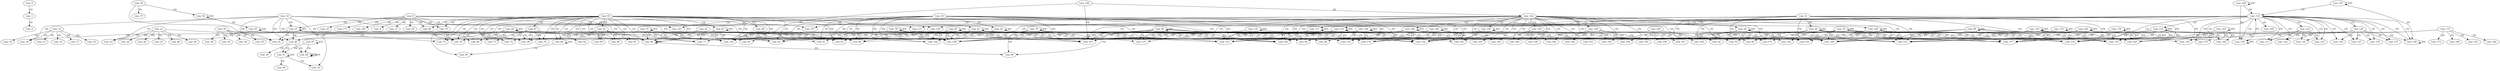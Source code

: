digraph G {
  Line_0;
  Line_1;
  Line_2;
  Line_8;
  Line_9;
  Line_11;
  Line_12;
  Line_13;
  Line_14;
  Line_10;
  Line_15;
  Line_15;
  Line_16;
  Line_17;
  Line_18;
  Line_19;
  Line_20;
  Line_21;
  Line_22;
  Line_23;
  Line_24;
  Line_24;
  Line_25;
  Line_26;
  Line_27;
  Line_28;
  Line_29;
  Line_33;
  Line_30;
  Line_34;
  Line_35;
  Line_31;
  Line_36;
  Line_37;
  Line_37;
  Line_38;
  Line_39;
  Line_40;
  Line_41;
  Line_42;
  Line_43;
  Line_44;
  Line_45;
  Line_46;
  Line_47;
  Line_47;
  Line_48;
  Line_48;
  Line_48;
  Line_46;
  Line_49;
  Line_51;
  Line_51;
  Line_53;
  Line_52;
  Line_54;
  Line_54;
  Line_55;
  Line_55;
  Line_55;
  Line_56;
  Line_57;
  Line_59;
  Line_60;
  Line_60;
  Line_61;
  Line_62;
  Line_32;
  Line_63;
  Line_63;
  Line_64;
  Line_65;
  Line_66;
  Line_67;
  Line_68;
  Line_69;
  Line_70;
  Line_71;
  Line_72;
  Line_73;
  Line_74;
  Line_75;
  Line_75;
  Line_76;
  Line_77;
  Line_78;
  Line_78;
  Line_79;
  Line_80;
  Line_81;
  Line_82;
  Line_83;
  Line_84;
  Line_85;
  Line_86;
  Line_87;
  Line_88;
  Line_88;
  Line_88;
  Line_89;
  Line_90;
  Line_95;
  Line_96;
  Line_97;
  Line_97;
  Line_98;
  Line_99;
  Line_100;
  Line_101;
  Line_102;
  Line_103;
  Line_104;
  Line_105;
  Line_106;
  Line_107;
  Line_107;
  Line_108;
  Line_108;
  Line_110;
  Line_111;
  Line_111;
  Line_112;
  Line_113;
  Line_114;
  Line_115;
  Line_116;
  Line_117;
  Line_117;
  Line_118;
  Line_119;
  Line_120;
  Line_121;
  Line_122;
  Line_123;
  Line_124;
  Line_109;
  Line_125;
  Line_125;
  Line_126;
  Line_127;
  Line_128;
  Line_129;
  Line_130;
  Line_131;
  Line_131;
  Line_132;
  Line_133;
  Line_134;
  Line_135;
  Line_136;
  Line_137;
  Line_138;
  Line_138;
  Line_138;
  Line_139;
  Line_139;
  Line_139;
  Line_140;
  Line_142;
  Line_142;
  Line_143;
  Line_143;
  Line_144;
  Line_145;
  Line_146;
  Line_147;
  Line_147;
  Line_148;
  Line_149;
  Line_150;
  Line_150;
  Line_151;
  Line_152;
  Line_153;
  Line_154;
  Line_155;
  Line_156;
  Line_157;
  Line_157;
  Line_158;
  Line_159;
  Line_160;
  Line_161;
  Line_162;
  Line_163;
  Line_163;
  Line_164;
  Line_165;
  Line_166;
  Line_167;
  Line_168;
  Line_169;
  Line_171;
  Line_172;
  Line_173;
  Line_174;
  Line_175;
  Line_176;
  Line_177;
  Line_178;
  Line_179;
  Line_180;
  Line_181;
  Line_182;
  Line_183;
  Line_0 -> Line_1 [ label="CD" ];
  Line_1 -> Line_2 [ label="CD" ];
  Line_8 -> Line_9 [ label="FD" ];
  Line_8 -> Line_11 [ label="FD" ];
  Line_12 -> Line_13 [ label="FD" ];
  Line_12 -> Line_14 [ label="FD" ];
  Line_10 -> Line_15 [ label="FD" ];
  Line_15 -> Line_15 [ label="FD" ];
  Line_8 -> Line_15 [ label="FD" ];
  Line_12 -> Line_16 [ label="FD" ];
  Line_10 -> Line_16 [ label="FD" ];
  Line_15 -> Line_16 [ label="FD" ];
  Line_12 -> Line_17 [ label="FD" ];
  Line_12 -> Line_18 [ label="FD" ];
  Line_12 -> Line_19 [ label="FD" ];
  Line_8 -> Line_20 [ label="FD" ];
  Line_21 -> Line_22 [ label="FD" ];
  Line_21 -> Line_23 [ label="FD" ];
  Line_10 -> Line_23 [ label="FD" ];
  Line_15 -> Line_23 [ label="FD" ];
  Line_24 -> Line_24 [ label="FD" ];
  Line_21 -> Line_25 [ label="FD" ];
  Line_10 -> Line_25 [ label="FD" ];
  Line_15 -> Line_25 [ label="FD" ];
  Line_24 -> Line_25 [ label="FD" ];
  Line_21 -> Line_26 [ label="FD" ];
  Line_21 -> Line_27 [ label="FD" ];
  Line_21 -> Line_28 [ label="FD" ];
  Line_21 -> Line_29 [ label="FD" ];
  Line_8 -> Line_33 [ label="FD" ];
  Line_30 -> Line_34 [ label="FD" ];
  Line_34 -> Line_34 [ label="FD" ];
  Line_30 -> Line_35 [ label="FD" ];
  Line_34 -> Line_35 [ label="FD" ];
  Line_10 -> Line_35 [ label="FD" ];
  Line_15 -> Line_35 [ label="FD" ];
  Line_24 -> Line_35 [ label="FD" ];
  Line_31 -> Line_36 [ label="FD" ];
  Line_36 -> Line_36 [ label="FD" ];
  Line_37 -> Line_37 [ label="FD" ];
  Line_31 -> Line_38 [ label="FD" ];
  Line_36 -> Line_38 [ label="FD" ];
  Line_10 -> Line_38 [ label="FD" ];
  Line_15 -> Line_38 [ label="FD" ];
  Line_24 -> Line_38 [ label="FD" ];
  Line_37 -> Line_38 [ label="FD" ];
  Line_39 -> Line_40 [ label="FD" ];
  Line_39 -> Line_41 [ label="FD" ];
  Line_30 -> Line_41 [ label="FD" ];
  Line_34 -> Line_41 [ label="FD" ];
  Line_39 -> Line_42 [ label="FD" ];
  Line_31 -> Line_42 [ label="FD" ];
  Line_36 -> Line_42 [ label="FD" ];
  Line_39 -> Line_43 [ label="FD" ];
  Line_39 -> Line_44 [ label="FD" ];
  Line_39 -> Line_45 [ label="FD" ];
  Line_10 -> Line_46 [ label="FD" ];
  Line_15 -> Line_46 [ label="FD" ];
  Line_24 -> Line_46 [ label="FD" ];
  Line_37 -> Line_46 [ label="FD" ];
  Line_47 -> Line_47 [ label="CD" ];
  Line_48 -> Line_48 [ label="CD" ];
  Line_48 -> Line_48 [ label="CD" ];
  Line_47 -> Line_48 [ label="FD" ];
  Line_46 -> Line_48 [ label="FD" ];
  Line_46 -> Line_49 [ label="FD" ];
  Line_51 -> Line_51 [ label="CD" ];
  Line_47 -> Line_51 [ label="FD" ];
  Line_46 -> Line_51 [ label="FD" ];
  Line_51 -> Line_53 [ label="FD" ];
  Line_52 -> Line_53 [ label="FD" ];
  Line_54 -> Line_54 [ label="CD" ];
  Line_52 -> Line_54 [ label="FD" ];
  Line_55 -> Line_55 [ label="CD" ];
  Line_54 -> Line_55 [ label="FD" ];
  Line_51 -> Line_56 [ label="FD" ];
  Line_52 -> Line_57 [ label="FD" ];
  Line_59 -> Line_60 [ label="CD" ];
  Line_8 -> Line_60 [ label="FD" ];
  Line_59 -> Line_61 [ label="CD" ];
  Line_61 -> Line_61 [ label="FD" ];
  Line_59 -> Line_62 [ label="CD" ];
  Line_61 -> Line_62 [ label="FD" ];
  Line_30 -> Line_62 [ label="FD" ];
  Line_34 -> Line_62 [ label="FD" ];
  Line_32 -> Line_62 [ label="FD" ];
  Line_59 -> Line_63 [ label="CD" ];
  Line_63 -> Line_63 [ label="FD" ];
  Line_59 -> Line_64 [ label="CD" ];
  Line_64 -> Line_64 [ label="FD" ];
  Line_59 -> Line_65 [ label="CD" ];
  Line_64 -> Line_65 [ label="FD" ];
  Line_63 -> Line_65 [ label="FD" ];
  Line_59 -> Line_66 [ label="CD" ];
  Line_66 -> Line_66 [ label="FD" ];
  Line_32 -> Line_66 [ label="FD" ];
  Line_63 -> Line_66 [ label="FD" ];
  Line_10 -> Line_66 [ label="FD" ];
  Line_15 -> Line_66 [ label="FD" ];
  Line_24 -> Line_66 [ label="FD" ];
  Line_37 -> Line_66 [ label="FD" ];
  Line_59 -> Line_67 [ label="CD" ];
  Line_59 -> Line_68 [ label="CD" ];
  Line_67 -> Line_68 [ label="FD" ];
  Line_59 -> Line_69 [ label="CD" ];
  Line_67 -> Line_69 [ label="FD" ];
  Line_61 -> Line_69 [ label="FD" ];
  Line_30 -> Line_69 [ label="FD" ];
  Line_34 -> Line_69 [ label="FD" ];
  Line_59 -> Line_70 [ label="CD" ];
  Line_67 -> Line_70 [ label="FD" ];
  Line_64 -> Line_70 [ label="FD" ];
  Line_31 -> Line_70 [ label="FD" ];
  Line_36 -> Line_70 [ label="FD" ];
  Line_59 -> Line_71 [ label="CD" ];
  Line_67 -> Line_71 [ label="FD" ];
  Line_59 -> Line_72 [ label="CD" ];
  Line_67 -> Line_72 [ label="FD" ];
  Line_59 -> Line_73 [ label="CD" ];
  Line_67 -> Line_73 [ label="FD" ];
  Line_55 -> Line_73 [ label="FD" ];
  Line_59 -> Line_74 [ label="CD" ];
  Line_67 -> Line_74 [ label="FD" ];
  Line_59 -> Line_75 [ label="CD" ];
  Line_8 -> Line_75 [ label="FD" ];
  Line_76 -> Line_76 [ label="FD" ];
  Line_59 -> Line_77 [ label="CD" ];
  Line_61 -> Line_77 [ label="FD" ];
  Line_76 -> Line_77 [ label="FD" ];
  Line_63 -> Line_77 [ label="FD" ];
  Line_37 -> Line_77 [ label="FD" ];
  Line_78 -> Line_78 [ label="FD" ];
  Line_79 -> Line_79 [ label="FD" ];
  Line_79 -> Line_80 [ label="FD" ];
  Line_78 -> Line_80 [ label="FD" ];
  Line_59 -> Line_81 [ label="CD" ];
  Line_59 -> Line_82 [ label="CD" ];
  Line_81 -> Line_82 [ label="FD" ];
  Line_59 -> Line_83 [ label="CD" ];
  Line_81 -> Line_83 [ label="FD" ];
  Line_61 -> Line_83 [ label="FD" ];
  Line_76 -> Line_83 [ label="FD" ];
  Line_30 -> Line_83 [ label="FD" ];
  Line_34 -> Line_83 [ label="FD" ];
  Line_59 -> Line_84 [ label="CD" ];
  Line_81 -> Line_84 [ label="FD" ];
  Line_64 -> Line_84 [ label="FD" ];
  Line_79 -> Line_84 [ label="FD" ];
  Line_31 -> Line_84 [ label="FD" ];
  Line_36 -> Line_84 [ label="FD" ];
  Line_59 -> Line_85 [ label="CD" ];
  Line_81 -> Line_85 [ label="FD" ];
  Line_59 -> Line_86 [ label="CD" ];
  Line_81 -> Line_86 [ label="FD" ];
  Line_59 -> Line_87 [ label="CD" ];
  Line_81 -> Line_87 [ label="FD" ];
  Line_59 -> Line_88 [ label="CD" ];
  Line_88 -> Line_88 [ label="CD" ];
  Line_81 -> Line_88 [ label="FD" ];
  Line_59 -> Line_89 [ label="CD" ];
  Line_59 -> Line_90 [ label="CD" ];
  Line_88 -> Line_90 [ label="FD" ];
  Line_95 -> Line_95 [ label="FD" ];
  Line_76 -> Line_96 [ label="FD" ];
  Line_95 -> Line_96 [ label="FD" ];
  Line_66 -> Line_96 [ label="FD" ];
  Line_97 -> Line_97 [ label="FD" ];
  Line_98 -> Line_98 [ label="FD" ];
  Line_98 -> Line_99 [ label="FD" ];
  Line_97 -> Line_99 [ label="FD" ];
  Line_100 -> Line_101 [ label="FD" ];
  Line_100 -> Line_102 [ label="FD" ];
  Line_61 -> Line_102 [ label="FD" ];
  Line_76 -> Line_102 [ label="FD" ];
  Line_30 -> Line_102 [ label="FD" ];
  Line_34 -> Line_102 [ label="FD" ];
  Line_95 -> Line_102 [ label="FD" ];
  Line_100 -> Line_103 [ label="FD" ];
  Line_64 -> Line_103 [ label="FD" ];
  Line_79 -> Line_103 [ label="FD" ];
  Line_31 -> Line_103 [ label="FD" ];
  Line_36 -> Line_103 [ label="FD" ];
  Line_98 -> Line_103 [ label="FD" ];
  Line_100 -> Line_104 [ label="FD" ];
  Line_100 -> Line_105 [ label="FD" ];
  Line_100 -> Line_106 [ label="FD" ];
  Line_107 -> Line_107 [ label="CD" ];
  Line_108 -> Line_108 [ label="CD" ];
  Line_107 -> Line_110 [ label="FD" ];
  Line_108 -> Line_110 [ label="FD" ];
  Line_110 -> Line_111 [ label="CD" ];
  Line_8 -> Line_111 [ label="FD" ];
  Line_110 -> Line_112 [ label="CD" ];
  Line_110 -> Line_113 [ label="CD" ];
  Line_112 -> Line_113 [ label="FD" ];
  Line_110 -> Line_114 [ label="CD" ];
  Line_114 -> Line_114 [ label="FD" ];
  Line_110 -> Line_115 [ label="CD" ];
  Line_114 -> Line_115 [ label="FD" ];
  Line_95 -> Line_115 [ label="FD" ];
  Line_78 -> Line_115 [ label="FD" ];
  Line_97 -> Line_115 [ label="FD" ];
  Line_110 -> Line_116 [ label="CD" ];
  Line_116 -> Line_116 [ label="FD" ];
  Line_110 -> Line_117 [ label="CD" ];
  Line_117 -> Line_117 [ label="FD" ];
  Line_110 -> Line_118 [ label="CD" ];
  Line_116 -> Line_118 [ label="FD" ];
  Line_117 -> Line_118 [ label="FD" ];
  Line_110 -> Line_119 [ label="CD" ];
  Line_112 -> Line_119 [ label="FD" ];
  Line_114 -> Line_119 [ label="FD" ];
  Line_61 -> Line_119 [ label="FD" ];
  Line_76 -> Line_119 [ label="FD" ];
  Line_30 -> Line_119 [ label="FD" ];
  Line_34 -> Line_119 [ label="FD" ];
  Line_95 -> Line_119 [ label="FD" ];
  Line_110 -> Line_120 [ label="CD" ];
  Line_112 -> Line_120 [ label="FD" ];
  Line_116 -> Line_120 [ label="FD" ];
  Line_64 -> Line_120 [ label="FD" ];
  Line_79 -> Line_120 [ label="FD" ];
  Line_31 -> Line_120 [ label="FD" ];
  Line_36 -> Line_120 [ label="FD" ];
  Line_98 -> Line_120 [ label="FD" ];
  Line_110 -> Line_121 [ label="CD" ];
  Line_112 -> Line_121 [ label="FD" ];
  Line_110 -> Line_122 [ label="CD" ];
  Line_112 -> Line_122 [ label="FD" ];
  Line_110 -> Line_123 [ label="CD" ];
  Line_112 -> Line_123 [ label="FD" ];
  Line_110 -> Line_124 [ label="CD" ];
  Line_109 -> Line_124 [ label="FD" ];
  Line_117 -> Line_124 [ label="FD" ];
  Line_63 -> Line_124 [ label="FD" ];
  Line_78 -> Line_124 [ label="FD" ];
  Line_10 -> Line_124 [ label="FD" ];
  Line_15 -> Line_124 [ label="FD" ];
  Line_24 -> Line_124 [ label="FD" ];
  Line_37 -> Line_124 [ label="FD" ];
  Line_97 -> Line_124 [ label="FD" ];
  Line_110 -> Line_125 [ label="CD" ];
  Line_8 -> Line_125 [ label="FD" ];
  Line_110 -> Line_126 [ label="CD" ];
  Line_110 -> Line_127 [ label="CD" ];
  Line_126 -> Line_127 [ label="FD" ];
  Line_128 -> Line_128 [ label="FD" ];
  Line_128 -> Line_129 [ label="FD" ];
  Line_117 -> Line_129 [ label="FD" ];
  Line_130 -> Line_130 [ label="FD" ];
  Line_131 -> Line_131 [ label="FD" ];
  Line_130 -> Line_132 [ label="FD" ];
  Line_131 -> Line_132 [ label="FD" ];
  Line_110 -> Line_133 [ label="CD" ];
  Line_126 -> Line_133 [ label="FD" ];
  Line_114 -> Line_133 [ label="FD" ];
  Line_128 -> Line_133 [ label="FD" ];
  Line_61 -> Line_133 [ label="FD" ];
  Line_76 -> Line_133 [ label="FD" ];
  Line_30 -> Line_133 [ label="FD" ];
  Line_34 -> Line_133 [ label="FD" ];
  Line_95 -> Line_133 [ label="FD" ];
  Line_110 -> Line_134 [ label="CD" ];
  Line_126 -> Line_134 [ label="FD" ];
  Line_116 -> Line_134 [ label="FD" ];
  Line_130 -> Line_134 [ label="FD" ];
  Line_64 -> Line_134 [ label="FD" ];
  Line_79 -> Line_134 [ label="FD" ];
  Line_31 -> Line_134 [ label="FD" ];
  Line_36 -> Line_134 [ label="FD" ];
  Line_98 -> Line_134 [ label="FD" ];
  Line_110 -> Line_135 [ label="CD" ];
  Line_126 -> Line_135 [ label="FD" ];
  Line_110 -> Line_136 [ label="CD" ];
  Line_126 -> Line_136 [ label="FD" ];
  Line_110 -> Line_137 [ label="CD" ];
  Line_126 -> Line_137 [ label="FD" ];
  Line_110 -> Line_138 [ label="CD" ];
  Line_138 -> Line_138 [ label="FD" ];
  Line_107 -> Line_138 [ label="FD" ];
  Line_126 -> Line_138 [ label="FD" ];
  Line_110 -> Line_139 [ label="CD" ];
  Line_139 -> Line_139 [ label="FD" ];
  Line_108 -> Line_139 [ label="FD" ];
  Line_126 -> Line_139 [ label="FD" ];
  Line_110 -> Line_140 [ label="CD" ];
  Line_109 -> Line_142 [ label="FD" ];
  Line_142 -> Line_143 [ label="CD" ];
  Line_8 -> Line_143 [ label="FD" ];
  Line_142 -> Line_144 [ label="CD" ];
  Line_142 -> Line_145 [ label="CD" ];
  Line_144 -> Line_145 [ label="FD" ];
  Line_142 -> Line_146 [ label="CD" ];
  Line_146 -> Line_146 [ label="FD" ];
  Line_142 -> Line_147 [ label="CD" ];
  Line_146 -> Line_147 [ label="FD" ];
  Line_114 -> Line_147 [ label="FD" ];
  Line_128 -> Line_147 [ label="FD" ];
  Line_61 -> Line_147 [ label="FD" ];
  Line_76 -> Line_147 [ label="FD" ];
  Line_30 -> Line_147 [ label="FD" ];
  Line_34 -> Line_147 [ label="FD" ];
  Line_95 -> Line_147 [ label="FD" ];
  Line_109 -> Line_147 [ label="FD" ];
  Line_142 -> Line_148 [ label="CD" ];
  Line_146 -> Line_148 [ label="FD" ];
  Line_114 -> Line_148 [ label="FD" ];
  Line_128 -> Line_148 [ label="FD" ];
  Line_61 -> Line_148 [ label="FD" ];
  Line_76 -> Line_148 [ label="FD" ];
  Line_30 -> Line_148 [ label="FD" ];
  Line_34 -> Line_148 [ label="FD" ];
  Line_95 -> Line_148 [ label="FD" ];
  Line_117 -> Line_148 [ label="FD" ];
  Line_131 -> Line_148 [ label="FD" ];
  Line_63 -> Line_148 [ label="FD" ];
  Line_78 -> Line_148 [ label="FD" ];
  Line_10 -> Line_148 [ label="FD" ];
  Line_15 -> Line_148 [ label="FD" ];
  Line_24 -> Line_148 [ label="FD" ];
  Line_37 -> Line_148 [ label="FD" ];
  Line_97 -> Line_148 [ label="FD" ];
  Line_142 -> Line_149 [ label="CD" ];
  Line_149 -> Line_149 [ label="FD" ];
  Line_142 -> Line_150 [ label="CD" ];
  Line_150 -> Line_150 [ label="FD" ];
  Line_142 -> Line_151 [ label="CD" ];
  Line_149 -> Line_151 [ label="FD" ];
  Line_150 -> Line_151 [ label="FD" ];
  Line_142 -> Line_152 [ label="CD" ];
  Line_144 -> Line_152 [ label="FD" ];
  Line_146 -> Line_152 [ label="FD" ];
  Line_114 -> Line_152 [ label="FD" ];
  Line_128 -> Line_152 [ label="FD" ];
  Line_61 -> Line_152 [ label="FD" ];
  Line_76 -> Line_152 [ label="FD" ];
  Line_30 -> Line_152 [ label="FD" ];
  Line_34 -> Line_152 [ label="FD" ];
  Line_95 -> Line_152 [ label="FD" ];
  Line_142 -> Line_153 [ label="CD" ];
  Line_144 -> Line_153 [ label="FD" ];
  Line_149 -> Line_153 [ label="FD" ];
  Line_116 -> Line_153 [ label="FD" ];
  Line_130 -> Line_153 [ label="FD" ];
  Line_64 -> Line_153 [ label="FD" ];
  Line_79 -> Line_153 [ label="FD" ];
  Line_31 -> Line_153 [ label="FD" ];
  Line_36 -> Line_153 [ label="FD" ];
  Line_98 -> Line_153 [ label="FD" ];
  Line_142 -> Line_154 [ label="CD" ];
  Line_144 -> Line_154 [ label="FD" ];
  Line_142 -> Line_155 [ label="CD" ];
  Line_144 -> Line_155 [ label="FD" ];
  Line_142 -> Line_156 [ label="CD" ];
  Line_144 -> Line_156 [ label="FD" ];
  Line_142 -> Line_157 [ label="CD" ];
  Line_8 -> Line_157 [ label="FD" ];
  Line_142 -> Line_158 [ label="CD" ];
  Line_142 -> Line_159 [ label="CD" ];
  Line_158 -> Line_159 [ label="FD" ];
  Line_160 -> Line_160 [ label="FD" ];
  Line_142 -> Line_161 [ label="CD" ];
  Line_146 -> Line_161 [ label="FD" ];
  Line_160 -> Line_161 [ label="FD" ];
  Line_150 -> Line_161 [ label="FD" ];
  Line_131 -> Line_161 [ label="FD" ];
  Line_162 -> Line_162 [ label="FD" ];
  Line_163 -> Line_163 [ label="FD" ];
  Line_162 -> Line_164 [ label="FD" ];
  Line_163 -> Line_164 [ label="FD" ];
  Line_142 -> Line_165 [ label="CD" ];
  Line_158 -> Line_165 [ label="FD" ];
  Line_146 -> Line_165 [ label="FD" ];
  Line_160 -> Line_165 [ label="FD" ];
  Line_114 -> Line_165 [ label="FD" ];
  Line_128 -> Line_165 [ label="FD" ];
  Line_61 -> Line_165 [ label="FD" ];
  Line_76 -> Line_165 [ label="FD" ];
  Line_30 -> Line_165 [ label="FD" ];
  Line_34 -> Line_165 [ label="FD" ];
  Line_95 -> Line_165 [ label="FD" ];
  Line_142 -> Line_166 [ label="CD" ];
  Line_158 -> Line_166 [ label="FD" ];
  Line_149 -> Line_166 [ label="FD" ];
  Line_162 -> Line_166 [ label="FD" ];
  Line_116 -> Line_166 [ label="FD" ];
  Line_130 -> Line_166 [ label="FD" ];
  Line_64 -> Line_166 [ label="FD" ];
  Line_79 -> Line_166 [ label="FD" ];
  Line_31 -> Line_166 [ label="FD" ];
  Line_36 -> Line_166 [ label="FD" ];
  Line_98 -> Line_166 [ label="FD" ];
  Line_142 -> Line_167 [ label="CD" ];
  Line_158 -> Line_167 [ label="FD" ];
  Line_142 -> Line_168 [ label="CD" ];
  Line_158 -> Line_168 [ label="FD" ];
  Line_142 -> Line_169 [ label="CD" ];
  Line_158 -> Line_169 [ label="FD" ];
  Line_8 -> Line_171 [ label="FD" ];
  Line_172 -> Line_173 [ label="FD" ];
  Line_174 -> Line_174 [ label="FD" ];
  Line_174 -> Line_175 [ label="FD" ];
  Line_163 -> Line_175 [ label="FD" ];
  Line_176 -> Line_176 [ label="FD" ];
  Line_149 -> Line_177 [ label="FD" ];
  Line_162 -> Line_177 [ label="FD" ];
  Line_116 -> Line_177 [ label="FD" ];
  Line_130 -> Line_177 [ label="FD" ];
  Line_64 -> Line_177 [ label="FD" ];
  Line_79 -> Line_177 [ label="FD" ];
  Line_31 -> Line_177 [ label="FD" ];
  Line_36 -> Line_177 [ label="FD" ];
  Line_98 -> Line_177 [ label="FD" ];
  Line_176 -> Line_177 [ label="FD" ];
  Line_172 -> Line_178 [ label="FD" ];
  Line_146 -> Line_178 [ label="FD" ];
  Line_160 -> Line_178 [ label="FD" ];
  Line_114 -> Line_178 [ label="FD" ];
  Line_128 -> Line_178 [ label="FD" ];
  Line_61 -> Line_178 [ label="FD" ];
  Line_76 -> Line_178 [ label="FD" ];
  Line_30 -> Line_178 [ label="FD" ];
  Line_34 -> Line_178 [ label="FD" ];
  Line_95 -> Line_178 [ label="FD" ];
  Line_174 -> Line_178 [ label="FD" ];
  Line_172 -> Line_179 [ label="FD" ];
  Line_149 -> Line_179 [ label="FD" ];
  Line_162 -> Line_179 [ label="FD" ];
  Line_116 -> Line_179 [ label="FD" ];
  Line_130 -> Line_179 [ label="FD" ];
  Line_64 -> Line_179 [ label="FD" ];
  Line_79 -> Line_179 [ label="FD" ];
  Line_31 -> Line_179 [ label="FD" ];
  Line_36 -> Line_179 [ label="FD" ];
  Line_98 -> Line_179 [ label="FD" ];
  Line_176 -> Line_179 [ label="FD" ];
  Line_172 -> Line_180 [ label="FD" ];
  Line_172 -> Line_181 [ label="FD" ];
  Line_172 -> Line_182 [ label="FD" ];
  Line_8 -> Line_183 [ label="FD" ];
  Line_78 -> Line_66 [ label="FD" ];
  Line_76 -> Line_69 [ label="FD" ];
  Line_79 -> Line_70 [ label="FD" ];
  Line_138 -> Line_110 [ label="FD" ];
  Line_139 -> Line_110 [ label="FD" ];
  Line_128 -> Line_119 [ label="FD" ];
  Line_130 -> Line_120 [ label="FD" ];
  Line_131 -> Line_124 [ label="FD" ];
  Line_160 -> Line_147 [ label="FD" ];
  Line_160 -> Line_148 [ label="FD" ];
  Line_150 -> Line_148 [ label="FD" ];
  Line_163 -> Line_148 [ label="FD" ];
  Line_160 -> Line_152 [ label="FD" ];
  Line_162 -> Line_153 [ label="FD" ];
}
